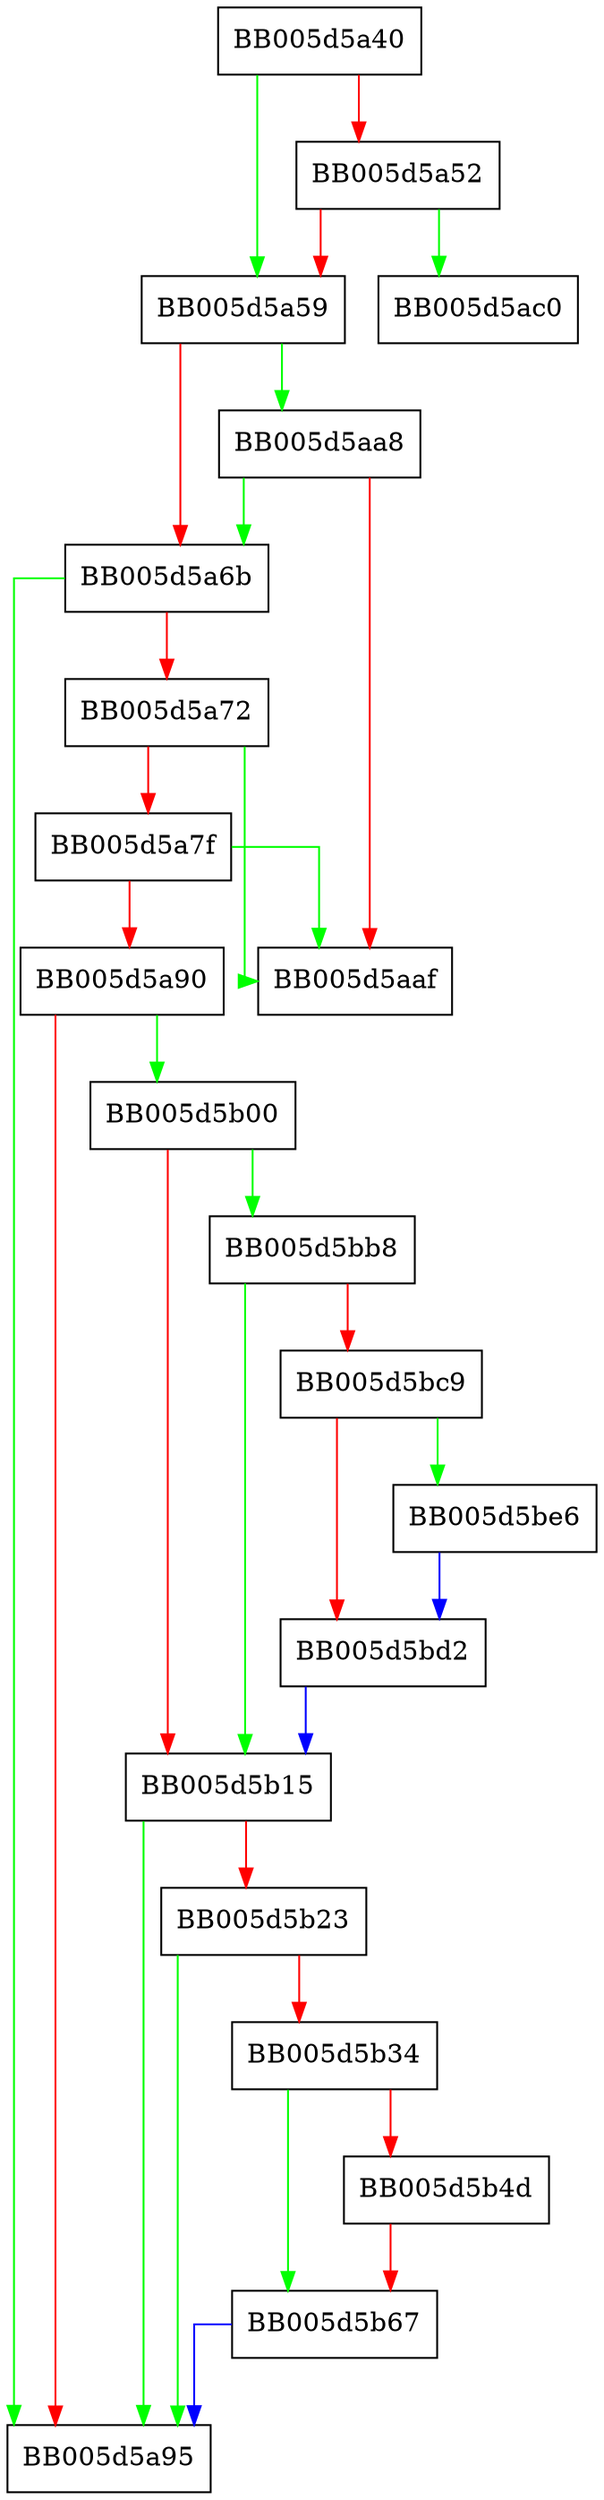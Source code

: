 digraph evp_pkey_get0_DH_int {
  node [shape="box"];
  graph [splines=ortho];
  BB005d5a40 -> BB005d5a59 [color="green"];
  BB005d5a40 -> BB005d5a52 [color="red"];
  BB005d5a52 -> BB005d5ac0 [color="green"];
  BB005d5a52 -> BB005d5a59 [color="red"];
  BB005d5a59 -> BB005d5aa8 [color="green"];
  BB005d5a59 -> BB005d5a6b [color="red"];
  BB005d5a6b -> BB005d5a95 [color="green"];
  BB005d5a6b -> BB005d5a72 [color="red"];
  BB005d5a72 -> BB005d5aaf [color="green"];
  BB005d5a72 -> BB005d5a7f [color="red"];
  BB005d5a7f -> BB005d5aaf [color="green"];
  BB005d5a7f -> BB005d5a90 [color="red"];
  BB005d5a90 -> BB005d5b00 [color="green"];
  BB005d5a90 -> BB005d5a95 [color="red"];
  BB005d5aa8 -> BB005d5a6b [color="green"];
  BB005d5aa8 -> BB005d5aaf [color="red"];
  BB005d5b00 -> BB005d5bb8 [color="green"];
  BB005d5b00 -> BB005d5b15 [color="red"];
  BB005d5b15 -> BB005d5a95 [color="green"];
  BB005d5b15 -> BB005d5b23 [color="red"];
  BB005d5b23 -> BB005d5a95 [color="green"];
  BB005d5b23 -> BB005d5b34 [color="red"];
  BB005d5b34 -> BB005d5b67 [color="green"];
  BB005d5b34 -> BB005d5b4d [color="red"];
  BB005d5b4d -> BB005d5b67 [color="red"];
  BB005d5b67 -> BB005d5a95 [color="blue"];
  BB005d5bb8 -> BB005d5b15 [color="green"];
  BB005d5bb8 -> BB005d5bc9 [color="red"];
  BB005d5bc9 -> BB005d5be6 [color="green"];
  BB005d5bc9 -> BB005d5bd2 [color="red"];
  BB005d5bd2 -> BB005d5b15 [color="blue"];
  BB005d5be6 -> BB005d5bd2 [color="blue"];
}